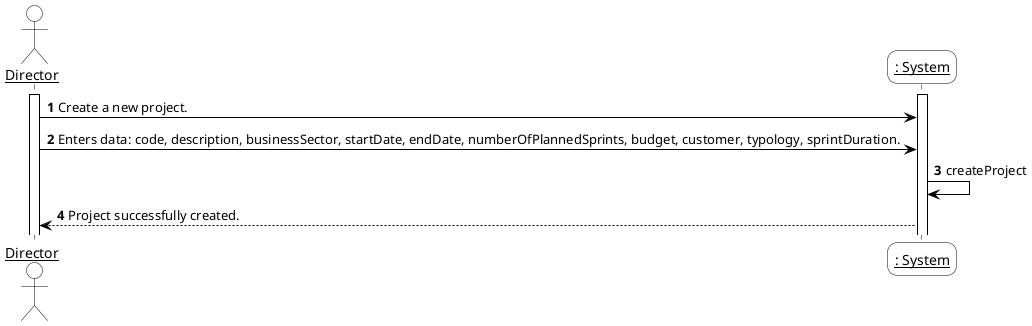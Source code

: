 @startuml
'https://plantuml.com/sequence-diagramskinparam sequenceArrowThickness 2
skinparam roundcorner 20
skinparam maxmessagesize 0
skinparam sequenceParticipant underline

skinparam sequence {
ArrowColor black
ActorBorderColor #black
LifeLineBorderColor black
LifeLineBackgroundColor white

ParticipantBorderColor black
ParticipantBackgroundColor #transparent
ParticipantFontName Aapex
ParticipantFontSize 14
ParticipantFontColor black

ActorBackgroundColor #transparent
ActorFontColor black
ActorFontSize 14
ActorFontName Aapex
}
autonumber
actor "Director" as Director
participant ": System" as System
Activate Director
Activate System
Director -> System :  Create a new project.
Director -> System :  Enters data: code, description, businessSector, startDate, endDate, numberOfPlannedSprints, budget, customer, typology, sprintDuration.
System -> System : createProject
System --> Director : Project successfully created.

@enduml
